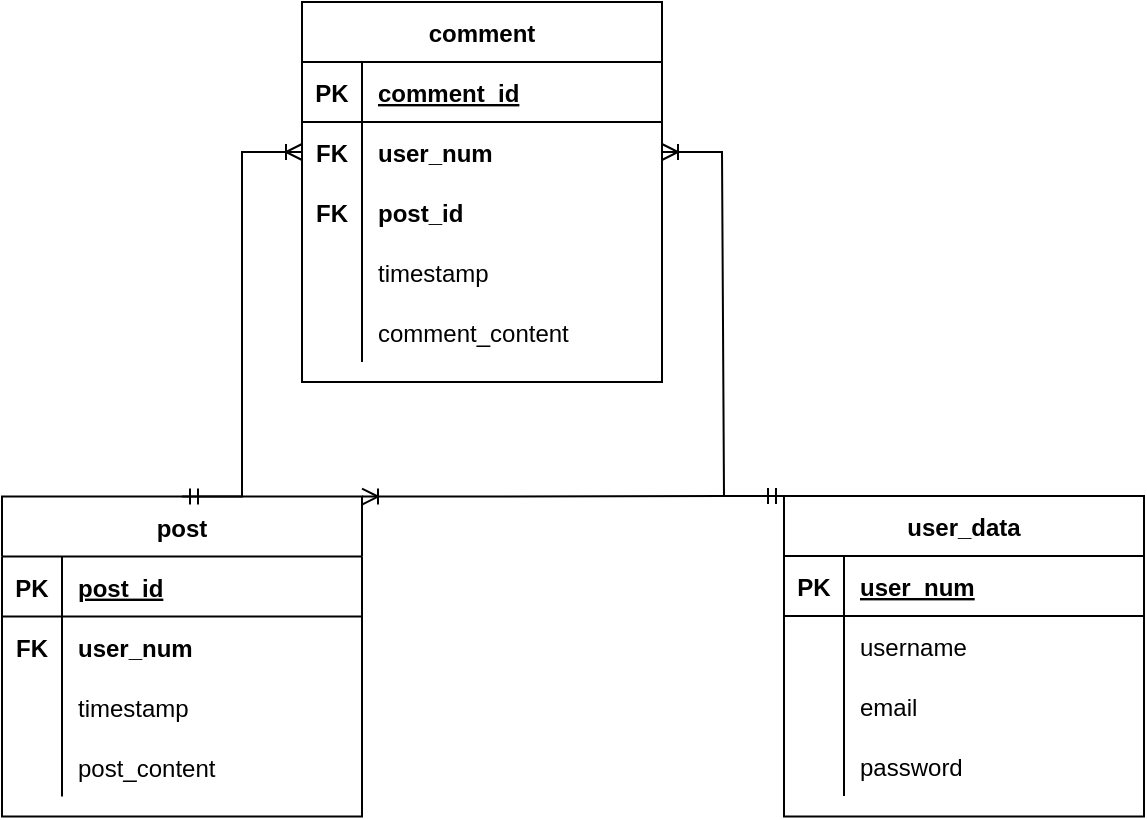 <mxfile version="17.4.5" type="device"><diagram id="IRgEl8SL7MGhfxTND9OF" name="Page-1"><mxGraphModel dx="1038" dy="539" grid="0" gridSize="10" guides="1" tooltips="1" connect="1" arrows="1" fold="1" page="1" pageScale="1" pageWidth="850" pageHeight="1100" background="none" math="0" shadow="0"><root><mxCell id="0"/><mxCell id="1" parent="0"/><mxCell id="GcqV18LajtCQwGFO4x20-1" value="user_data" style="shape=table;startSize=30;container=1;collapsible=1;childLayout=tableLayout;fixedRows=1;rowLines=0;fontStyle=1;align=center;resizeLast=1;" vertex="1" parent="1"><mxGeometry x="562" y="316" width="180" height="160.3" as="geometry"/></mxCell><mxCell id="GcqV18LajtCQwGFO4x20-2" value="" style="shape=tableRow;horizontal=0;startSize=0;swimlaneHead=0;swimlaneBody=0;fillColor=none;collapsible=0;dropTarget=0;points=[[0,0.5],[1,0.5]];portConstraint=eastwest;top=0;left=0;right=0;bottom=1;" vertex="1" parent="GcqV18LajtCQwGFO4x20-1"><mxGeometry y="30" width="180" height="30" as="geometry"/></mxCell><mxCell id="GcqV18LajtCQwGFO4x20-3" value="PK" style="shape=partialRectangle;connectable=0;fillColor=none;top=0;left=0;bottom=0;right=0;fontStyle=1;overflow=hidden;" vertex="1" parent="GcqV18LajtCQwGFO4x20-2"><mxGeometry width="30" height="30" as="geometry"><mxRectangle width="30" height="30" as="alternateBounds"/></mxGeometry></mxCell><mxCell id="GcqV18LajtCQwGFO4x20-4" value="user_num" style="shape=partialRectangle;connectable=0;fillColor=none;top=0;left=0;bottom=0;right=0;align=left;spacingLeft=6;fontStyle=5;overflow=hidden;" vertex="1" parent="GcqV18LajtCQwGFO4x20-2"><mxGeometry x="30" width="150" height="30" as="geometry"><mxRectangle width="150" height="30" as="alternateBounds"/></mxGeometry></mxCell><mxCell id="GcqV18LajtCQwGFO4x20-5" value="" style="shape=tableRow;horizontal=0;startSize=0;swimlaneHead=0;swimlaneBody=0;fillColor=none;collapsible=0;dropTarget=0;points=[[0,0.5],[1,0.5]];portConstraint=eastwest;top=0;left=0;right=0;bottom=0;" vertex="1" parent="GcqV18LajtCQwGFO4x20-1"><mxGeometry y="60" width="180" height="30" as="geometry"/></mxCell><mxCell id="GcqV18LajtCQwGFO4x20-6" value="" style="shape=partialRectangle;connectable=0;fillColor=none;top=0;left=0;bottom=0;right=0;editable=1;overflow=hidden;" vertex="1" parent="GcqV18LajtCQwGFO4x20-5"><mxGeometry width="30" height="30" as="geometry"><mxRectangle width="30" height="30" as="alternateBounds"/></mxGeometry></mxCell><mxCell id="GcqV18LajtCQwGFO4x20-7" value="username" style="shape=partialRectangle;connectable=0;fillColor=none;top=0;left=0;bottom=0;right=0;align=left;spacingLeft=6;overflow=hidden;" vertex="1" parent="GcqV18LajtCQwGFO4x20-5"><mxGeometry x="30" width="150" height="30" as="geometry"><mxRectangle width="150" height="30" as="alternateBounds"/></mxGeometry></mxCell><mxCell id="GcqV18LajtCQwGFO4x20-8" value="" style="shape=tableRow;horizontal=0;startSize=0;swimlaneHead=0;swimlaneBody=0;fillColor=none;collapsible=0;dropTarget=0;points=[[0,0.5],[1,0.5]];portConstraint=eastwest;top=0;left=0;right=0;bottom=0;" vertex="1" parent="GcqV18LajtCQwGFO4x20-1"><mxGeometry y="90" width="180" height="30" as="geometry"/></mxCell><mxCell id="GcqV18LajtCQwGFO4x20-9" value="" style="shape=partialRectangle;connectable=0;fillColor=none;top=0;left=0;bottom=0;right=0;editable=1;overflow=hidden;" vertex="1" parent="GcqV18LajtCQwGFO4x20-8"><mxGeometry width="30" height="30" as="geometry"><mxRectangle width="30" height="30" as="alternateBounds"/></mxGeometry></mxCell><mxCell id="GcqV18LajtCQwGFO4x20-10" value="email" style="shape=partialRectangle;connectable=0;fillColor=none;top=0;left=0;bottom=0;right=0;align=left;spacingLeft=6;overflow=hidden;" vertex="1" parent="GcqV18LajtCQwGFO4x20-8"><mxGeometry x="30" width="150" height="30" as="geometry"><mxRectangle width="150" height="30" as="alternateBounds"/></mxGeometry></mxCell><mxCell id="GcqV18LajtCQwGFO4x20-40" value="" style="shape=tableRow;horizontal=0;startSize=0;swimlaneHead=0;swimlaneBody=0;fillColor=none;collapsible=0;dropTarget=0;points=[[0,0.5],[1,0.5]];portConstraint=eastwest;top=0;left=0;right=0;bottom=0;" vertex="1" parent="GcqV18LajtCQwGFO4x20-1"><mxGeometry y="120" width="180" height="30" as="geometry"/></mxCell><mxCell id="GcqV18LajtCQwGFO4x20-41" value="" style="shape=partialRectangle;connectable=0;fillColor=none;top=0;left=0;bottom=0;right=0;editable=1;overflow=hidden;" vertex="1" parent="GcqV18LajtCQwGFO4x20-40"><mxGeometry width="30" height="30" as="geometry"><mxRectangle width="30" height="30" as="alternateBounds"/></mxGeometry></mxCell><mxCell id="GcqV18LajtCQwGFO4x20-42" value="password" style="shape=partialRectangle;connectable=0;fillColor=none;top=0;left=0;bottom=0;right=0;align=left;spacingLeft=6;overflow=hidden;" vertex="1" parent="GcqV18LajtCQwGFO4x20-40"><mxGeometry x="30" width="150" height="30" as="geometry"><mxRectangle width="150" height="30" as="alternateBounds"/></mxGeometry></mxCell><mxCell id="GcqV18LajtCQwGFO4x20-14" value="post" style="shape=table;startSize=30;container=1;collapsible=1;childLayout=tableLayout;fixedRows=1;rowLines=0;fontStyle=1;align=center;resizeLast=1;" vertex="1" parent="1"><mxGeometry x="171" y="316.3" width="180" height="160" as="geometry"><mxRectangle x="512" y="102" width="53" height="30" as="alternateBounds"/></mxGeometry></mxCell><mxCell id="GcqV18LajtCQwGFO4x20-15" value="" style="shape=tableRow;horizontal=0;startSize=0;swimlaneHead=0;swimlaneBody=0;fillColor=none;collapsible=0;dropTarget=0;points=[[0,0.5],[1,0.5]];portConstraint=eastwest;top=0;left=0;right=0;bottom=1;" vertex="1" parent="GcqV18LajtCQwGFO4x20-14"><mxGeometry y="30" width="180" height="30" as="geometry"/></mxCell><mxCell id="GcqV18LajtCQwGFO4x20-16" value="PK" style="shape=partialRectangle;connectable=0;fillColor=none;top=0;left=0;bottom=0;right=0;fontStyle=1;overflow=hidden;" vertex="1" parent="GcqV18LajtCQwGFO4x20-15"><mxGeometry width="30" height="30" as="geometry"><mxRectangle width="30" height="30" as="alternateBounds"/></mxGeometry></mxCell><mxCell id="GcqV18LajtCQwGFO4x20-17" value="post_id" style="shape=partialRectangle;connectable=0;fillColor=none;top=0;left=0;bottom=0;right=0;align=left;spacingLeft=6;fontStyle=5;overflow=hidden;" vertex="1" parent="GcqV18LajtCQwGFO4x20-15"><mxGeometry x="30" width="150" height="30" as="geometry"><mxRectangle width="150" height="30" as="alternateBounds"/></mxGeometry></mxCell><mxCell id="GcqV18LajtCQwGFO4x20-18" value="" style="shape=tableRow;horizontal=0;startSize=0;swimlaneHead=0;swimlaneBody=0;fillColor=none;collapsible=0;dropTarget=0;points=[[0,0.5],[1,0.5]];portConstraint=eastwest;top=0;left=0;right=0;bottom=0;fontStyle=1" vertex="1" parent="GcqV18LajtCQwGFO4x20-14"><mxGeometry y="60" width="180" height="30" as="geometry"/></mxCell><mxCell id="GcqV18LajtCQwGFO4x20-19" value="FK" style="shape=partialRectangle;connectable=0;fillColor=none;top=0;left=0;bottom=0;right=0;editable=1;overflow=hidden;fontStyle=1" vertex="1" parent="GcqV18LajtCQwGFO4x20-18"><mxGeometry width="30" height="30" as="geometry"><mxRectangle width="30" height="30" as="alternateBounds"/></mxGeometry></mxCell><mxCell id="GcqV18LajtCQwGFO4x20-20" value="user_num" style="shape=partialRectangle;connectable=0;fillColor=none;top=0;left=0;bottom=0;right=0;align=left;spacingLeft=6;overflow=hidden;fontStyle=1" vertex="1" parent="GcqV18LajtCQwGFO4x20-18"><mxGeometry x="30" width="150" height="30" as="geometry"><mxRectangle width="150" height="30" as="alternateBounds"/></mxGeometry></mxCell><mxCell id="GcqV18LajtCQwGFO4x20-21" value="" style="shape=tableRow;horizontal=0;startSize=0;swimlaneHead=0;swimlaneBody=0;fillColor=none;collapsible=0;dropTarget=0;points=[[0,0.5],[1,0.5]];portConstraint=eastwest;top=0;left=0;right=0;bottom=0;" vertex="1" parent="GcqV18LajtCQwGFO4x20-14"><mxGeometry y="90" width="180" height="30" as="geometry"/></mxCell><mxCell id="GcqV18LajtCQwGFO4x20-22" value="" style="shape=partialRectangle;connectable=0;fillColor=none;top=0;left=0;bottom=0;right=0;editable=1;overflow=hidden;" vertex="1" parent="GcqV18LajtCQwGFO4x20-21"><mxGeometry width="30" height="30" as="geometry"><mxRectangle width="30" height="30" as="alternateBounds"/></mxGeometry></mxCell><mxCell id="GcqV18LajtCQwGFO4x20-23" value="timestamp" style="shape=partialRectangle;connectable=0;fillColor=none;top=0;left=0;bottom=0;right=0;align=left;spacingLeft=6;overflow=hidden;" vertex="1" parent="GcqV18LajtCQwGFO4x20-21"><mxGeometry x="30" width="150" height="30" as="geometry"><mxRectangle width="150" height="30" as="alternateBounds"/></mxGeometry></mxCell><mxCell id="GcqV18LajtCQwGFO4x20-24" value="" style="shape=tableRow;horizontal=0;startSize=0;swimlaneHead=0;swimlaneBody=0;fillColor=none;collapsible=0;dropTarget=0;points=[[0,0.5],[1,0.5]];portConstraint=eastwest;top=0;left=0;right=0;bottom=0;" vertex="1" parent="GcqV18LajtCQwGFO4x20-14"><mxGeometry y="120" width="180" height="30" as="geometry"/></mxCell><mxCell id="GcqV18LajtCQwGFO4x20-25" value="" style="shape=partialRectangle;connectable=0;fillColor=none;top=0;left=0;bottom=0;right=0;editable=1;overflow=hidden;" vertex="1" parent="GcqV18LajtCQwGFO4x20-24"><mxGeometry width="30" height="30" as="geometry"><mxRectangle width="30" height="30" as="alternateBounds"/></mxGeometry></mxCell><mxCell id="GcqV18LajtCQwGFO4x20-26" value="post_content" style="shape=partialRectangle;connectable=0;fillColor=none;top=0;left=0;bottom=0;right=0;align=left;spacingLeft=6;overflow=hidden;" vertex="1" parent="GcqV18LajtCQwGFO4x20-24"><mxGeometry x="30" width="150" height="30" as="geometry"><mxRectangle width="150" height="30" as="alternateBounds"/></mxGeometry></mxCell><mxCell id="GcqV18LajtCQwGFO4x20-27" value="comment" style="shape=table;startSize=30;container=1;collapsible=1;childLayout=tableLayout;fixedRows=1;rowLines=0;fontStyle=1;align=center;resizeLast=1;" vertex="1" parent="1"><mxGeometry x="321" y="69" width="180" height="190" as="geometry"/></mxCell><mxCell id="GcqV18LajtCQwGFO4x20-28" value="" style="shape=tableRow;horizontal=0;startSize=0;swimlaneHead=0;swimlaneBody=0;fillColor=none;collapsible=0;dropTarget=0;points=[[0,0.5],[1,0.5]];portConstraint=eastwest;top=0;left=0;right=0;bottom=1;" vertex="1" parent="GcqV18LajtCQwGFO4x20-27"><mxGeometry y="30" width="180" height="30" as="geometry"/></mxCell><mxCell id="GcqV18LajtCQwGFO4x20-29" value="PK" style="shape=partialRectangle;connectable=0;fillColor=none;top=0;left=0;bottom=0;right=0;fontStyle=1;overflow=hidden;" vertex="1" parent="GcqV18LajtCQwGFO4x20-28"><mxGeometry width="30" height="30" as="geometry"><mxRectangle width="30" height="30" as="alternateBounds"/></mxGeometry></mxCell><mxCell id="GcqV18LajtCQwGFO4x20-30" value="comment_id" style="shape=partialRectangle;connectable=0;fillColor=none;top=0;left=0;bottom=0;right=0;align=left;spacingLeft=6;fontStyle=5;overflow=hidden;" vertex="1" parent="GcqV18LajtCQwGFO4x20-28"><mxGeometry x="30" width="150" height="30" as="geometry"><mxRectangle width="150" height="30" as="alternateBounds"/></mxGeometry></mxCell><mxCell id="GcqV18LajtCQwGFO4x20-31" value="" style="shape=tableRow;horizontal=0;startSize=0;swimlaneHead=0;swimlaneBody=0;fillColor=none;collapsible=0;dropTarget=0;points=[[0,0.5],[1,0.5]];portConstraint=eastwest;top=0;left=0;right=0;bottom=0;" vertex="1" parent="GcqV18LajtCQwGFO4x20-27"><mxGeometry y="60" width="180" height="30" as="geometry"/></mxCell><mxCell id="GcqV18LajtCQwGFO4x20-32" value="FK" style="shape=partialRectangle;connectable=0;fillColor=none;top=0;left=0;bottom=0;right=0;editable=1;overflow=hidden;fontStyle=1" vertex="1" parent="GcqV18LajtCQwGFO4x20-31"><mxGeometry width="30" height="30" as="geometry"><mxRectangle width="30" height="30" as="alternateBounds"/></mxGeometry></mxCell><mxCell id="GcqV18LajtCQwGFO4x20-33" value="user_num" style="shape=partialRectangle;connectable=0;fillColor=none;top=0;left=0;bottom=0;right=0;align=left;spacingLeft=6;overflow=hidden;fontStyle=1" vertex="1" parent="GcqV18LajtCQwGFO4x20-31"><mxGeometry x="30" width="150" height="30" as="geometry"><mxRectangle width="150" height="30" as="alternateBounds"/></mxGeometry></mxCell><mxCell id="GcqV18LajtCQwGFO4x20-34" value="" style="shape=tableRow;horizontal=0;startSize=0;swimlaneHead=0;swimlaneBody=0;fillColor=none;collapsible=0;dropTarget=0;points=[[0,0.5],[1,0.5]];portConstraint=eastwest;top=0;left=0;right=0;bottom=0;" vertex="1" parent="GcqV18LajtCQwGFO4x20-27"><mxGeometry y="90" width="180" height="30" as="geometry"/></mxCell><mxCell id="GcqV18LajtCQwGFO4x20-35" value="FK" style="shape=partialRectangle;connectable=0;fillColor=none;top=0;left=0;bottom=0;right=0;editable=1;overflow=hidden;fontStyle=1" vertex="1" parent="GcqV18LajtCQwGFO4x20-34"><mxGeometry width="30" height="30" as="geometry"><mxRectangle width="30" height="30" as="alternateBounds"/></mxGeometry></mxCell><mxCell id="GcqV18LajtCQwGFO4x20-36" value="post_id" style="shape=partialRectangle;connectable=0;fillColor=none;top=0;left=0;bottom=0;right=0;align=left;spacingLeft=6;overflow=hidden;fontStyle=1" vertex="1" parent="GcqV18LajtCQwGFO4x20-34"><mxGeometry x="30" width="150" height="30" as="geometry"><mxRectangle width="150" height="30" as="alternateBounds"/></mxGeometry></mxCell><mxCell id="GcqV18LajtCQwGFO4x20-37" value="" style="shape=tableRow;horizontal=0;startSize=0;swimlaneHead=0;swimlaneBody=0;fillColor=none;collapsible=0;dropTarget=0;points=[[0,0.5],[1,0.5]];portConstraint=eastwest;top=0;left=0;right=0;bottom=0;" vertex="1" parent="GcqV18LajtCQwGFO4x20-27"><mxGeometry y="120" width="180" height="30" as="geometry"/></mxCell><mxCell id="GcqV18LajtCQwGFO4x20-38" value="" style="shape=partialRectangle;connectable=0;fillColor=none;top=0;left=0;bottom=0;right=0;editable=1;overflow=hidden;" vertex="1" parent="GcqV18LajtCQwGFO4x20-37"><mxGeometry width="30" height="30" as="geometry"><mxRectangle width="30" height="30" as="alternateBounds"/></mxGeometry></mxCell><mxCell id="GcqV18LajtCQwGFO4x20-39" value="timestamp" style="shape=partialRectangle;connectable=0;fillColor=none;top=0;left=0;bottom=0;right=0;align=left;spacingLeft=6;overflow=hidden;" vertex="1" parent="GcqV18LajtCQwGFO4x20-37"><mxGeometry x="30" width="150" height="30" as="geometry"><mxRectangle width="150" height="30" as="alternateBounds"/></mxGeometry></mxCell><mxCell id="GcqV18LajtCQwGFO4x20-46" value="" style="shape=tableRow;horizontal=0;startSize=0;swimlaneHead=0;swimlaneBody=0;fillColor=none;collapsible=0;dropTarget=0;points=[[0,0.5],[1,0.5]];portConstraint=eastwest;top=0;left=0;right=0;bottom=0;" vertex="1" parent="GcqV18LajtCQwGFO4x20-27"><mxGeometry y="150" width="180" height="30" as="geometry"/></mxCell><mxCell id="GcqV18LajtCQwGFO4x20-47" value="" style="shape=partialRectangle;connectable=0;fillColor=none;top=0;left=0;bottom=0;right=0;editable=1;overflow=hidden;" vertex="1" parent="GcqV18LajtCQwGFO4x20-46"><mxGeometry width="30" height="30" as="geometry"><mxRectangle width="30" height="30" as="alternateBounds"/></mxGeometry></mxCell><mxCell id="GcqV18LajtCQwGFO4x20-48" value="comment_content" style="shape=partialRectangle;connectable=0;fillColor=none;top=0;left=0;bottom=0;right=0;align=left;spacingLeft=6;overflow=hidden;" vertex="1" parent="GcqV18LajtCQwGFO4x20-46"><mxGeometry x="30" width="150" height="30" as="geometry"><mxRectangle width="150" height="30" as="alternateBounds"/></mxGeometry></mxCell><mxCell id="GcqV18LajtCQwGFO4x20-50" value="" style="edgeStyle=entityRelationEdgeStyle;fontSize=12;html=1;endArrow=ERoneToMany;startArrow=ERmandOne;rounded=0;exitX=0;exitY=0;exitDx=0;exitDy=0;entryX=1;entryY=0.5;entryDx=0;entryDy=0;" edge="1" parent="1" source="GcqV18LajtCQwGFO4x20-1" target="GcqV18LajtCQwGFO4x20-31"><mxGeometry width="100" height="100" relative="1" as="geometry"><mxPoint x="136" y="230" as="sourcePoint"/><mxPoint x="236" y="130" as="targetPoint"/></mxGeometry></mxCell><mxCell id="GcqV18LajtCQwGFO4x20-51" value="" style="edgeStyle=entityRelationEdgeStyle;fontSize=12;html=1;endArrow=ERoneToMany;startArrow=ERmandOne;rounded=0;exitX=0.5;exitY=0;exitDx=0;exitDy=0;entryX=0;entryY=0.5;entryDx=0;entryDy=0;" edge="1" parent="1" source="GcqV18LajtCQwGFO4x20-14" target="GcqV18LajtCQwGFO4x20-31"><mxGeometry width="100" height="100" relative="1" as="geometry"><mxPoint x="621" y="256" as="sourcePoint"/><mxPoint x="312" y="138" as="targetPoint"/></mxGeometry></mxCell><mxCell id="GcqV18LajtCQwGFO4x20-52" value="" style="edgeStyle=entityRelationEdgeStyle;fontSize=12;html=1;endArrow=ERoneToMany;startArrow=ERmandOne;rounded=0;exitX=0;exitY=0;exitDx=0;exitDy=0;entryX=1;entryY=0;entryDx=0;entryDy=0;" edge="1" parent="1" source="GcqV18LajtCQwGFO4x20-1" target="GcqV18LajtCQwGFO4x20-14"><mxGeometry width="100" height="100" relative="1" as="geometry"><mxPoint x="372" y="460" as="sourcePoint"/><mxPoint x="472" y="360" as="targetPoint"/></mxGeometry></mxCell></root></mxGraphModel></diagram></mxfile>